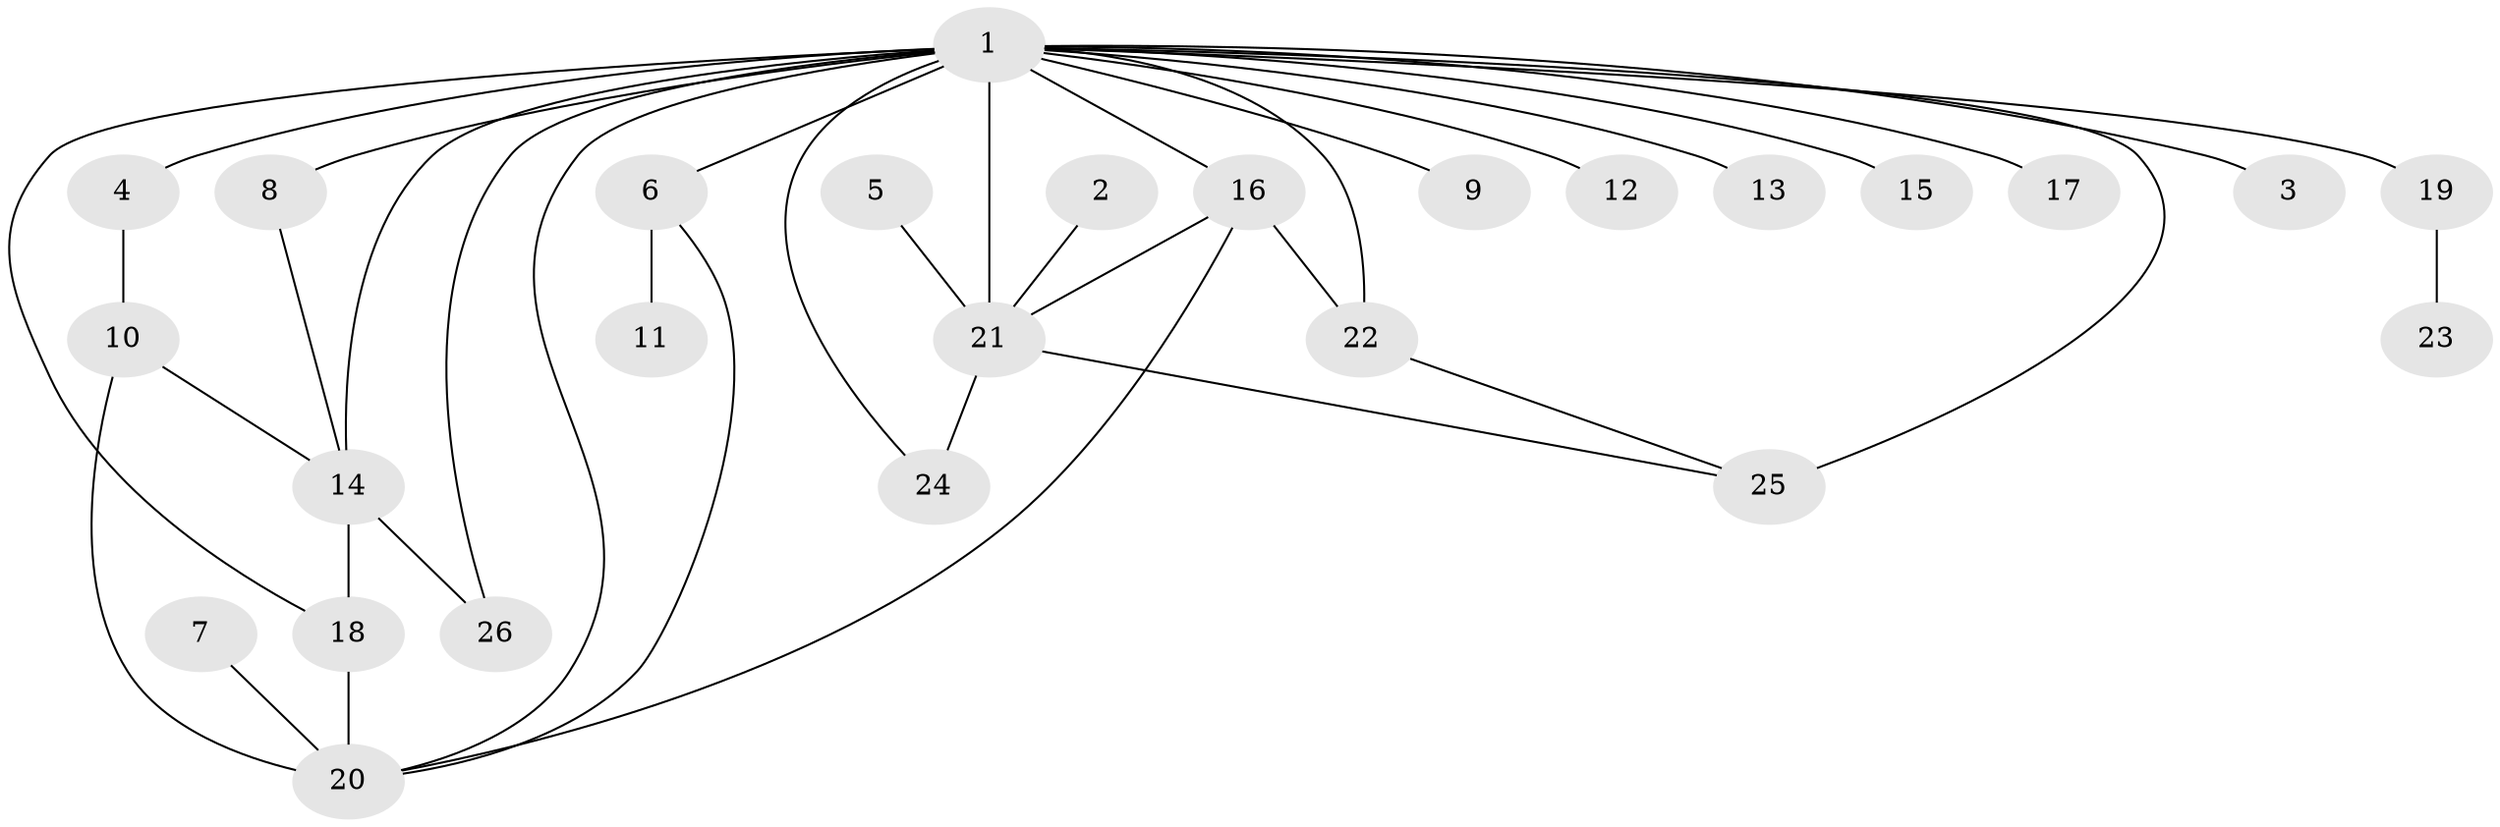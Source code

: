 // original degree distribution, {32: 0.0196078431372549, 2: 0.29411764705882354, 6: 0.0196078431372549, 1: 0.37254901960784315, 8: 0.0196078431372549, 3: 0.11764705882352941, 5: 0.0392156862745098, 9: 0.0196078431372549, 4: 0.09803921568627451}
// Generated by graph-tools (version 1.1) at 2025/26/03/09/25 03:26:08]
// undirected, 26 vertices, 38 edges
graph export_dot {
graph [start="1"]
  node [color=gray90,style=filled];
  1;
  2;
  3;
  4;
  5;
  6;
  7;
  8;
  9;
  10;
  11;
  12;
  13;
  14;
  15;
  16;
  17;
  18;
  19;
  20;
  21;
  22;
  23;
  24;
  25;
  26;
  1 -- 3 [weight=1.0];
  1 -- 4 [weight=1.0];
  1 -- 6 [weight=1.0];
  1 -- 8 [weight=2.0];
  1 -- 9 [weight=1.0];
  1 -- 12 [weight=1.0];
  1 -- 13 [weight=1.0];
  1 -- 14 [weight=2.0];
  1 -- 15 [weight=1.0];
  1 -- 16 [weight=1.0];
  1 -- 17 [weight=1.0];
  1 -- 18 [weight=2.0];
  1 -- 19 [weight=1.0];
  1 -- 20 [weight=1.0];
  1 -- 21 [weight=2.0];
  1 -- 22 [weight=1.0];
  1 -- 24 [weight=1.0];
  1 -- 25 [weight=2.0];
  1 -- 26 [weight=1.0];
  2 -- 21 [weight=1.0];
  4 -- 10 [weight=1.0];
  5 -- 21 [weight=1.0];
  6 -- 11 [weight=1.0];
  6 -- 20 [weight=1.0];
  7 -- 20 [weight=1.0];
  8 -- 14 [weight=1.0];
  10 -- 14 [weight=1.0];
  10 -- 20 [weight=2.0];
  14 -- 18 [weight=1.0];
  14 -- 26 [weight=1.0];
  16 -- 20 [weight=1.0];
  16 -- 21 [weight=1.0];
  16 -- 22 [weight=1.0];
  18 -- 20 [weight=1.0];
  19 -- 23 [weight=1.0];
  21 -- 24 [weight=1.0];
  21 -- 25 [weight=1.0];
  22 -- 25 [weight=1.0];
}
